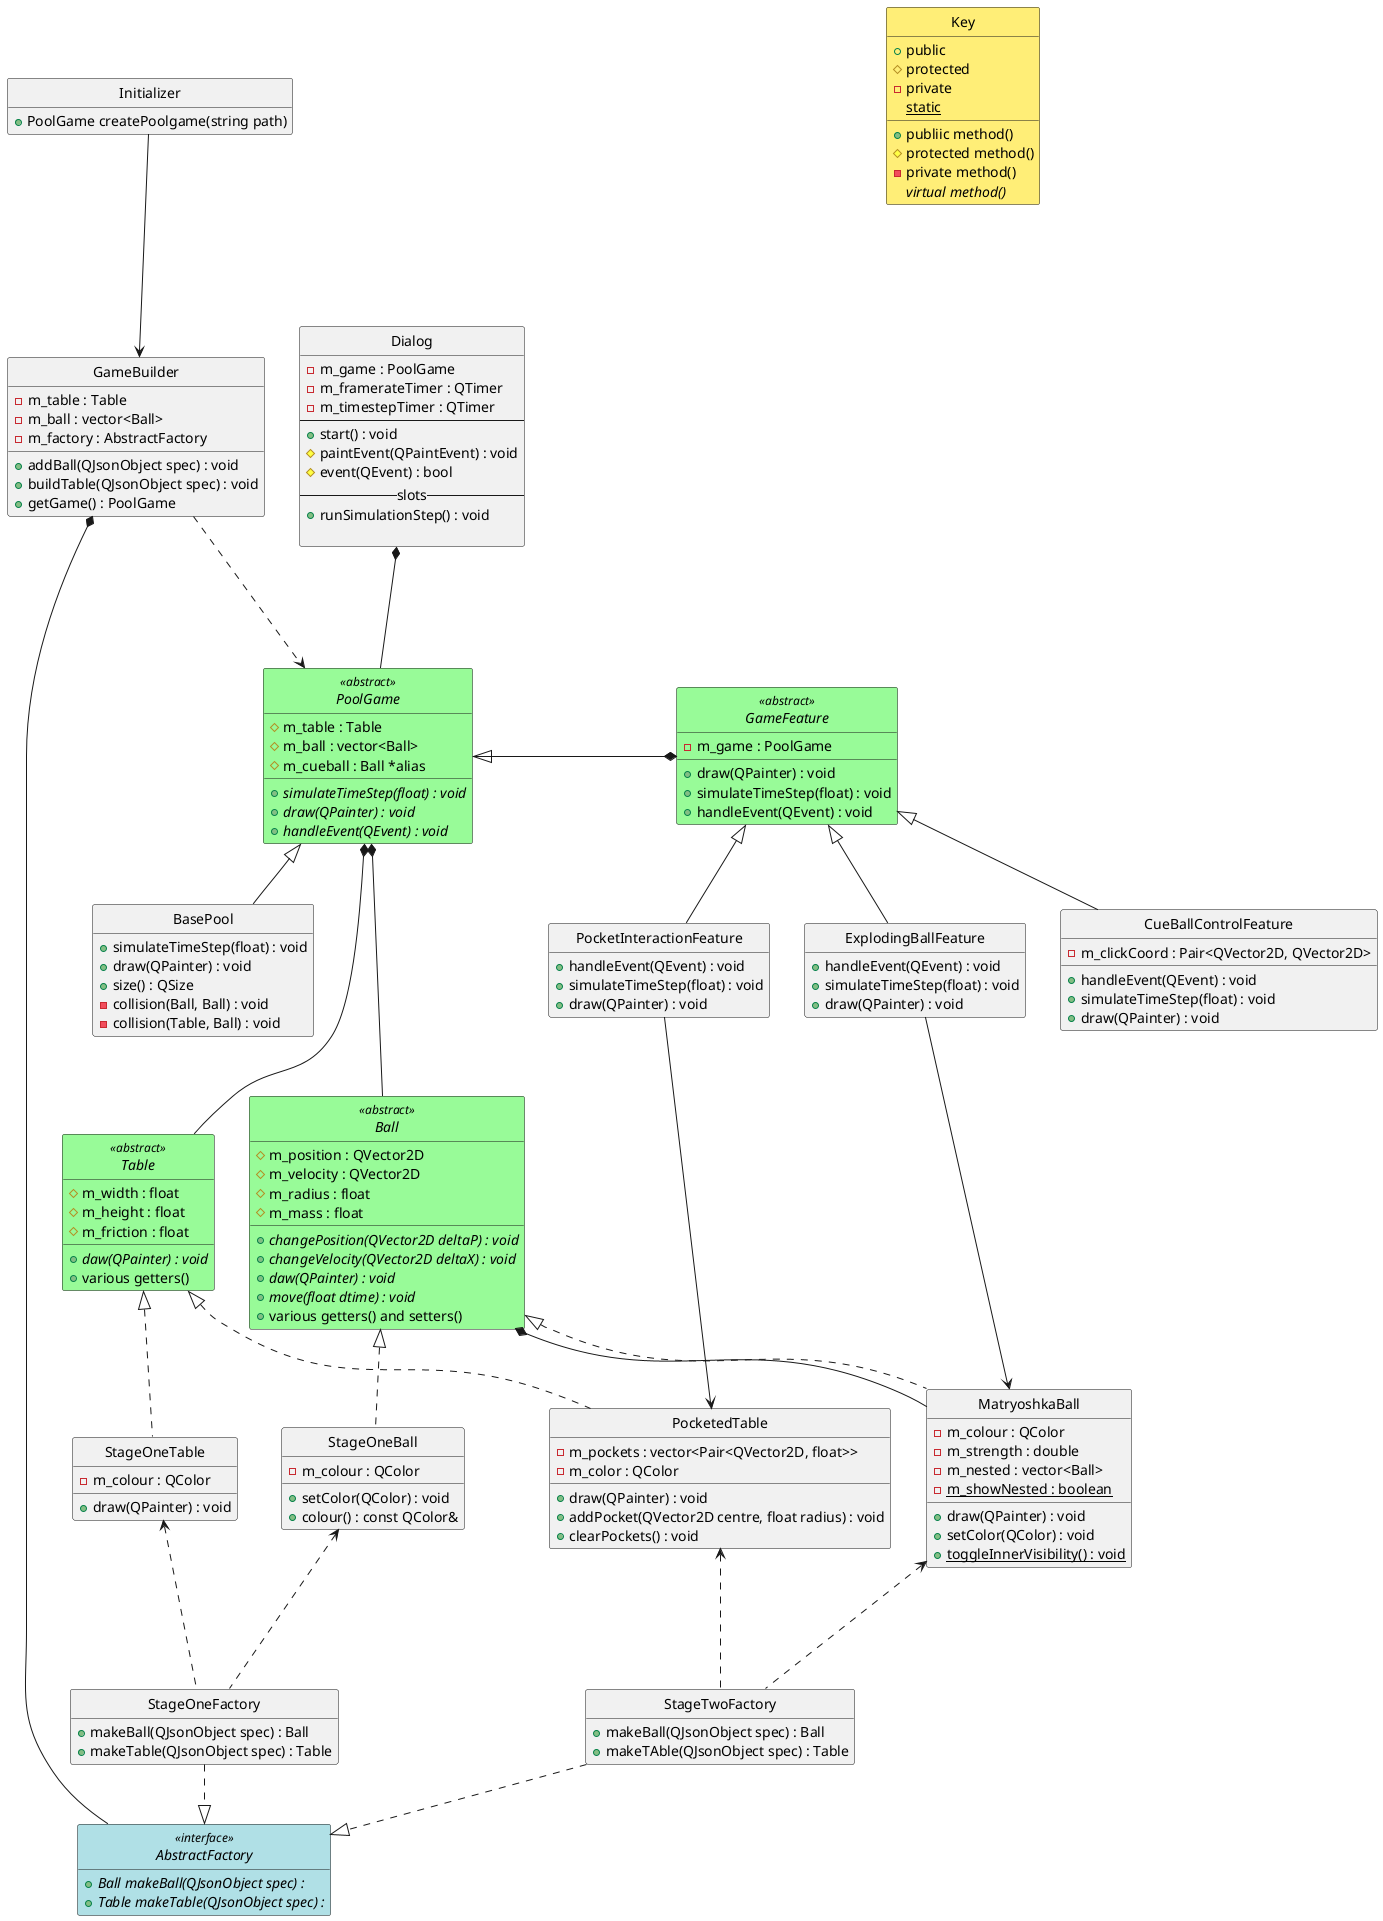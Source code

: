 @startuml

together {
    class Initializer {
        +PoolGame createPoolgame(string path)
    }
    
    class GameBuilder {
        -m_table : Table
        -m_ball : vector<Ball>
        -m_factory : AbstractFactory
        
        +addBall(QJsonObject spec) : void
        +buildTable(QJsonObject spec) : void
        +getGame() : PoolGame
    }
    
    interface AbstractFactory <<interface>> {
        +{abstract} Ball makeBall(QJsonObject spec) :
        +{abstract} Table makeTable(QJsonObject spec) :
    }
    
    class StageOneFactory {
        +makeBall(QJsonObject spec) : Ball
        +makeTable(QJsonObject spec) : Table
    }
    
    class Dialog {
        -m_game : PoolGame
        -m_framerateTimer : QTimer
        -m_timestepTimer : QTimer
        --
        +start() : void
        #paintEvent(QPaintEvent) : void
        #event(QEvent) : bool
        --slots--
        +runSimulationStep() : void
        
    }
    
    abstract PoolGame <<abstract>> {
        #m_table : Table
        #m_ball : vector<Ball>
        #m_cueball : Ball *alias
        +{abstract} simulateTimeStep(float) : void
        +{abstract} draw(QPainter) : void
        +{abstract} handleEvent(QEvent) : void
    }
    
    class BasePool {
        +simulateTimeStep(float) : void
        +draw(QPainter) : void
        +size() : QSize
        -collision(Ball, Ball) : void
        -collision(Table, Ball) : void
    }
    
    abstract class Ball <<abstract>> {
        #m_position : QVector2D 
        #m_velocity : QVector2D 
        #m_radius : float
        #m_mass : float
        
        +{abstract} changePosition(QVector2D deltaP) : void
        +{abstract} changeVelocity(QVector2D deltaX) : void
        +{abstract} daw(QPainter) : void
        +{abstract} move(float dtime) : void
        +various getters() and setters()
    }
    
    abstract class Table <<abstract>> {
        #m_width : float
        #m_height : float
        #m_friction : float
        
        +{abstract} daw(QPainter) : void
        +various getters()
    }
    
    class StageOneBall {
        -m_colour : QColor
        +setColor(QColor) : void
        +colour() : const QColor&
    }
    
    
    class StageOneTable {
        -m_colour : QColor
        +draw(QPainter) : void
    }
    
}

together {

    class StageTwoFactory {
        + makeBall(QJsonObject spec) : Ball
        + makeTAble(QJsonObject spec) : Table
    }

    abstract GameFeature <<abstract>> {
        -m_game : PoolGame
        +draw(QPainter) : void
        +simulateTimeStep(float) : void
        +handleEvent(QEvent) : void
    }
    
    class CueBallControlFeature {
        -m_clickCoord : Pair<QVector2D, QVector2D> 
        +handleEvent(QEvent) : void
        +simulateTimeStep(float) : void
        +draw(QPainter) : void
    }
    
    class ExplodingBallFeature {
        +handleEvent(QEvent) : void
        +simulateTimeStep(float) : void
        +draw(QPainter) : void
    }
    
    class PocketInteractionFeature {
        +handleEvent(QEvent) : void
        +simulateTimeStep(float) : void
        +draw(QPainter) : void
    }
    
    class MatryoshkaBall {
        -m_colour : QColor
        -m_strength : double
        -m_nested : vector<Ball>
        -{static} m_showNested : boolean
        
        +draw(QPainter) : void
        +setColor(QColor) : void
        +{static} toggleInnerVisibility() : void
    }
    
    class PocketedTable {
        -m_pockets : vector<Pair<QVector2D, float>>
        -m_color : QColor
        
        +draw(QPainter) : void
        +addPocket(QVector2D centre, float radius) : void
        +clearPockets() : void
    }
}

Initializer                 --->    GameBuilder

Dialog                      *---    PoolGame
PoolGame                    *---    Table
PoolGame                    *---    Ball

PoolGame                    <|--    GameFeature
PoolGame                    <|--    BasePool

GameFeature                 *---    PoolGame
GameFeature                 <|--    CueBallControlFeature
GameFeature                 <|--    PocketInteractionFeature
GameFeature                 <|--    ExplodingBallFeature

Table                       <|..    StageOneTable
Table                       <|..    PocketedTable
Ball                        <|..    StageOneBall
Ball                        <|..    MatryoshkaBall
MatryoshkaBall              ---*    Ball

ExplodingBallFeature        --->    MatryoshkaBall
PocketInteractionFeature    --->    PocketedTable

AbstractFactory             ---*    GameBuilder
GameBuilder                 ...>    PoolGame

StageOneFactory             ..|>    AbstractFactory
StageTwoFactory             ..|>    AbstractFactory

StageOneBall                <...    StageOneFactory
StageOneTable               <...    StageOneFactory

PocketedTable               <...    StageTwoFactory
MatryoshkaBall              <...    StageTwoFactory
together {
    class Key #ffee77 {
    	+public
    	#protected
    	-private
    	+publiic method()
    	#protected method()
    	-private method()
    	{abstract} virtual method()
    	{static} static
    }
}

skinparam Class {
	BackgroundColor<<abstract>> PaleGreen
	BackgroundColor<<interface>> PowderBlue
}

hide circle
hide empty members

@enduml
